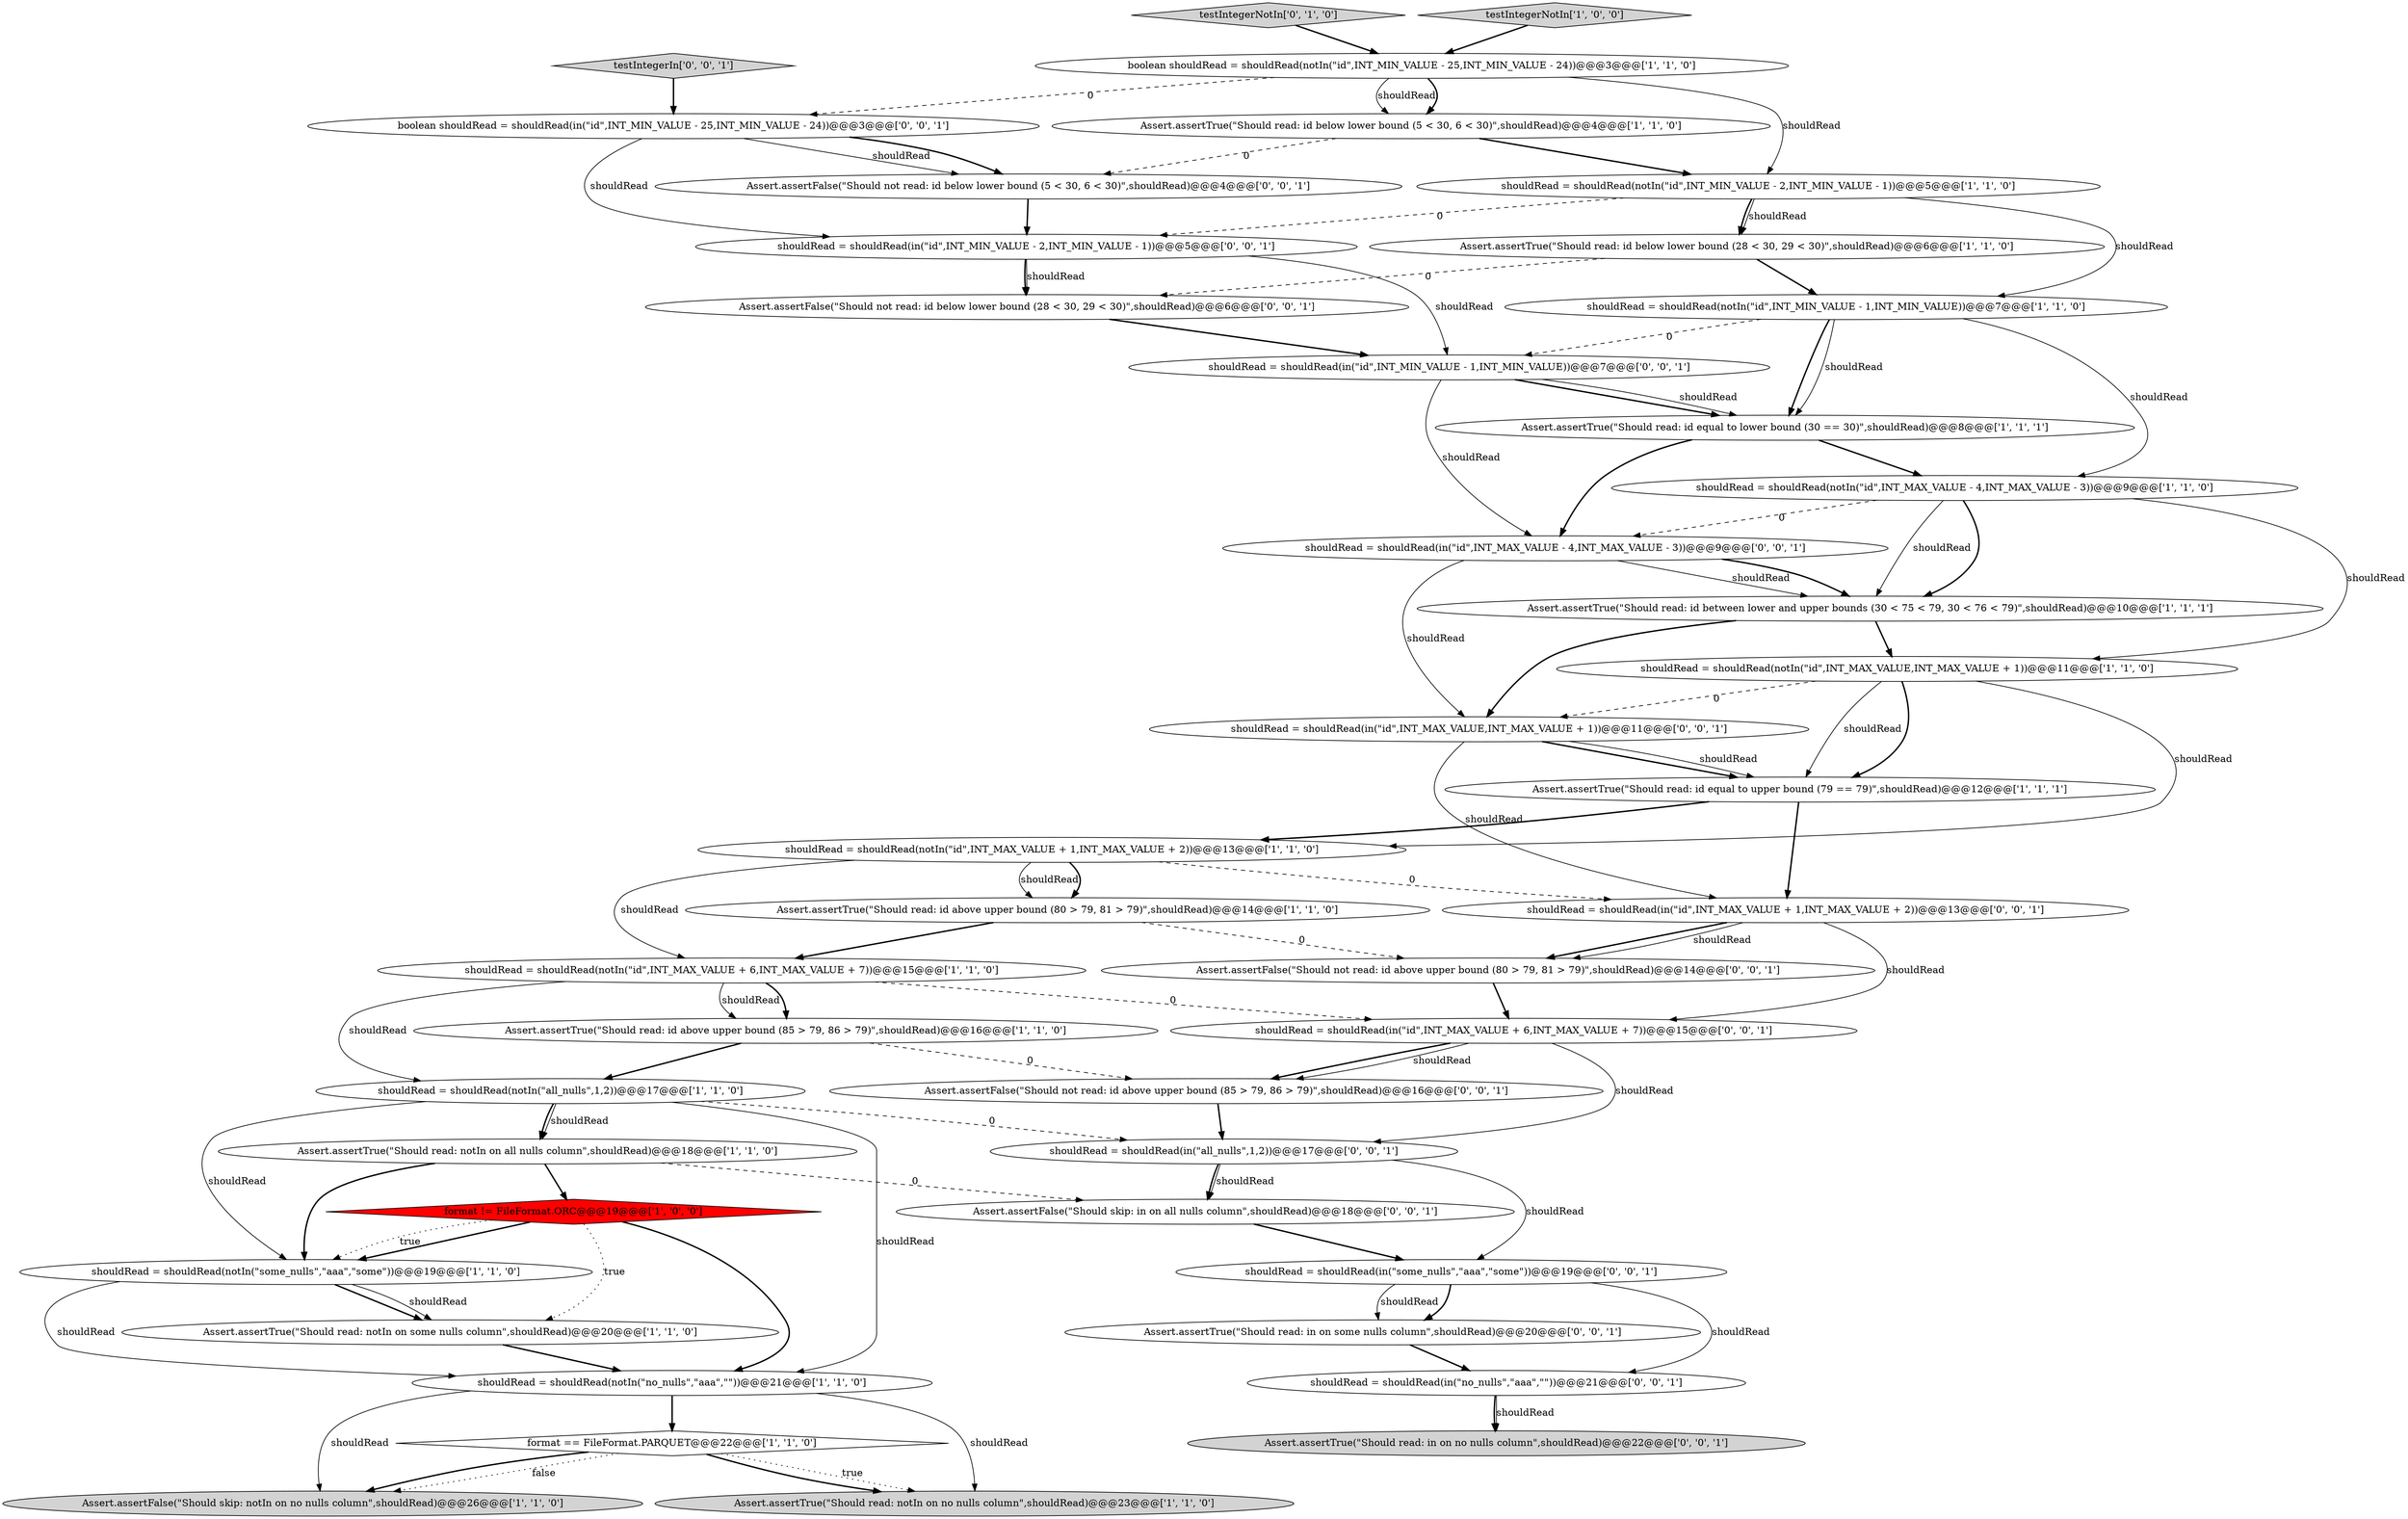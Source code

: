 digraph {
31 [style = filled, label = "shouldRead = shouldRead(in(\"id\",INT_MAX_VALUE - 4,INT_MAX_VALUE - 3))@@@9@@@['0', '0', '1']", fillcolor = white, shape = ellipse image = "AAA0AAABBB3BBB"];
34 [style = filled, label = "shouldRead = shouldRead(in(\"id\",INT_MIN_VALUE - 2,INT_MIN_VALUE - 1))@@@5@@@['0', '0', '1']", fillcolor = white, shape = ellipse image = "AAA0AAABBB3BBB"];
3 [style = filled, label = "shouldRead = shouldRead(notIn(\"no_nulls\",\"aaa\",\"\"))@@@21@@@['1', '1', '0']", fillcolor = white, shape = ellipse image = "AAA0AAABBB1BBB"];
19 [style = filled, label = "Assert.assertTrue(\"Should read: id between lower and upper bounds (30 < 75 < 79, 30 < 76 < 79)\",shouldRead)@@@10@@@['1', '1', '1']", fillcolor = white, shape = ellipse image = "AAA0AAABBB1BBB"];
41 [style = filled, label = "Assert.assertFalse(\"Should not read: id above upper bound (80 > 79, 81 > 79)\",shouldRead)@@@14@@@['0', '0', '1']", fillcolor = white, shape = ellipse image = "AAA0AAABBB3BBB"];
30 [style = filled, label = "boolean shouldRead = shouldRead(in(\"id\",INT_MIN_VALUE - 25,INT_MIN_VALUE - 24))@@@3@@@['0', '0', '1']", fillcolor = white, shape = ellipse image = "AAA0AAABBB3BBB"];
18 [style = filled, label = "shouldRead = shouldRead(notIn(\"id\",INT_MAX_VALUE + 1,INT_MAX_VALUE + 2))@@@13@@@['1', '1', '0']", fillcolor = white, shape = ellipse image = "AAA0AAABBB1BBB"];
36 [style = filled, label = "Assert.assertFalse(\"Should not read: id below lower bound (28 < 30, 29 < 30)\",shouldRead)@@@6@@@['0', '0', '1']", fillcolor = white, shape = ellipse image = "AAA0AAABBB3BBB"];
5 [style = filled, label = "shouldRead = shouldRead(notIn(\"id\",INT_MIN_VALUE - 1,INT_MIN_VALUE))@@@7@@@['1', '1', '0']", fillcolor = white, shape = ellipse image = "AAA0AAABBB1BBB"];
2 [style = filled, label = "boolean shouldRead = shouldRead(notIn(\"id\",INT_MIN_VALUE - 25,INT_MIN_VALUE - 24))@@@3@@@['1', '1', '0']", fillcolor = white, shape = ellipse image = "AAA0AAABBB1BBB"];
6 [style = filled, label = "Assert.assertTrue(\"Should read: id above upper bound (80 > 79, 81 > 79)\",shouldRead)@@@14@@@['1', '1', '0']", fillcolor = white, shape = ellipse image = "AAA0AAABBB1BBB"];
15 [style = filled, label = "shouldRead = shouldRead(notIn(\"all_nulls\",1,2))@@@17@@@['1', '1', '0']", fillcolor = white, shape = ellipse image = "AAA0AAABBB1BBB"];
21 [style = filled, label = "Assert.assertTrue(\"Should read: id equal to lower bound (30 == 30)\",shouldRead)@@@8@@@['1', '1', '1']", fillcolor = white, shape = ellipse image = "AAA0AAABBB1BBB"];
38 [style = filled, label = "Assert.assertFalse(\"Should skip: in on all nulls column\",shouldRead)@@@18@@@['0', '0', '1']", fillcolor = white, shape = ellipse image = "AAA0AAABBB3BBB"];
0 [style = filled, label = "Assert.assertTrue(\"Should read: id above upper bound (85 > 79, 86 > 79)\",shouldRead)@@@16@@@['1', '1', '0']", fillcolor = white, shape = ellipse image = "AAA0AAABBB1BBB"];
9 [style = filled, label = "shouldRead = shouldRead(notIn(\"id\",INT_MAX_VALUE + 6,INT_MAX_VALUE + 7))@@@15@@@['1', '1', '0']", fillcolor = white, shape = ellipse image = "AAA0AAABBB1BBB"];
25 [style = filled, label = "Assert.assertTrue(\"Should read: in on no nulls column\",shouldRead)@@@22@@@['0', '0', '1']", fillcolor = lightgray, shape = ellipse image = "AAA0AAABBB3BBB"];
33 [style = filled, label = "Assert.assertFalse(\"Should not read: id below lower bound (5 < 30, 6 < 30)\",shouldRead)@@@4@@@['0', '0', '1']", fillcolor = white, shape = ellipse image = "AAA0AAABBB3BBB"];
20 [style = filled, label = "shouldRead = shouldRead(notIn(\"id\",INT_MIN_VALUE - 2,INT_MIN_VALUE - 1))@@@5@@@['1', '1', '0']", fillcolor = white, shape = ellipse image = "AAA0AAABBB1BBB"];
11 [style = filled, label = "Assert.assertTrue(\"Should read: id below lower bound (5 < 30, 6 < 30)\",shouldRead)@@@4@@@['1', '1', '0']", fillcolor = white, shape = ellipse image = "AAA0AAABBB1BBB"];
14 [style = filled, label = "format == FileFormat.PARQUET@@@22@@@['1', '1', '0']", fillcolor = white, shape = diamond image = "AAA0AAABBB1BBB"];
16 [style = filled, label = "shouldRead = shouldRead(notIn(\"id\",INT_MAX_VALUE - 4,INT_MAX_VALUE - 3))@@@9@@@['1', '1', '0']", fillcolor = white, shape = ellipse image = "AAA0AAABBB1BBB"];
10 [style = filled, label = "Assert.assertTrue(\"Should read: notIn on no nulls column\",shouldRead)@@@23@@@['1', '1', '0']", fillcolor = lightgray, shape = ellipse image = "AAA0AAABBB1BBB"];
13 [style = filled, label = "shouldRead = shouldRead(notIn(\"some_nulls\",\"aaa\",\"some\"))@@@19@@@['1', '1', '0']", fillcolor = white, shape = ellipse image = "AAA0AAABBB1BBB"];
32 [style = filled, label = "testIntegerIn['0', '0', '1']", fillcolor = lightgray, shape = diamond image = "AAA0AAABBB3BBB"];
26 [style = filled, label = "shouldRead = shouldRead(in(\"id\",INT_MAX_VALUE + 1,INT_MAX_VALUE + 2))@@@13@@@['0', '0', '1']", fillcolor = white, shape = ellipse image = "AAA0AAABBB3BBB"];
40 [style = filled, label = "shouldRead = shouldRead(in(\"some_nulls\",\"aaa\",\"some\"))@@@19@@@['0', '0', '1']", fillcolor = white, shape = ellipse image = "AAA0AAABBB3BBB"];
28 [style = filled, label = "Assert.assertFalse(\"Should not read: id above upper bound (85 > 79, 86 > 79)\",shouldRead)@@@16@@@['0', '0', '1']", fillcolor = white, shape = ellipse image = "AAA0AAABBB3BBB"];
35 [style = filled, label = "Assert.assertTrue(\"Should read: in on some nulls column\",shouldRead)@@@20@@@['0', '0', '1']", fillcolor = white, shape = ellipse image = "AAA0AAABBB3BBB"];
23 [style = filled, label = "Assert.assertFalse(\"Should skip: notIn on no nulls column\",shouldRead)@@@26@@@['1', '1', '0']", fillcolor = lightgray, shape = ellipse image = "AAA0AAABBB1BBB"];
8 [style = filled, label = "Assert.assertTrue(\"Should read: notIn on all nulls column\",shouldRead)@@@18@@@['1', '1', '0']", fillcolor = white, shape = ellipse image = "AAA0AAABBB1BBB"];
4 [style = filled, label = "Assert.assertTrue(\"Should read: id below lower bound (28 < 30, 29 < 30)\",shouldRead)@@@6@@@['1', '1', '0']", fillcolor = white, shape = ellipse image = "AAA0AAABBB1BBB"];
12 [style = filled, label = "format != FileFormat.ORC@@@19@@@['1', '0', '0']", fillcolor = red, shape = diamond image = "AAA1AAABBB1BBB"];
39 [style = filled, label = "shouldRead = shouldRead(in(\"no_nulls\",\"aaa\",\"\"))@@@21@@@['0', '0', '1']", fillcolor = white, shape = ellipse image = "AAA0AAABBB3BBB"];
7 [style = filled, label = "shouldRead = shouldRead(notIn(\"id\",INT_MAX_VALUE,INT_MAX_VALUE + 1))@@@11@@@['1', '1', '0']", fillcolor = white, shape = ellipse image = "AAA0AAABBB1BBB"];
37 [style = filled, label = "shouldRead = shouldRead(in(\"id\",INT_MIN_VALUE - 1,INT_MIN_VALUE))@@@7@@@['0', '0', '1']", fillcolor = white, shape = ellipse image = "AAA0AAABBB3BBB"];
27 [style = filled, label = "shouldRead = shouldRead(in(\"id\",INT_MAX_VALUE + 6,INT_MAX_VALUE + 7))@@@15@@@['0', '0', '1']", fillcolor = white, shape = ellipse image = "AAA0AAABBB3BBB"];
42 [style = filled, label = "shouldRead = shouldRead(in(\"all_nulls\",1,2))@@@17@@@['0', '0', '1']", fillcolor = white, shape = ellipse image = "AAA0AAABBB3BBB"];
24 [style = filled, label = "testIntegerNotIn['0', '1', '0']", fillcolor = lightgray, shape = diamond image = "AAA0AAABBB2BBB"];
1 [style = filled, label = "testIntegerNotIn['1', '0', '0']", fillcolor = lightgray, shape = diamond image = "AAA0AAABBB1BBB"];
22 [style = filled, label = "Assert.assertTrue(\"Should read: notIn on some nulls column\",shouldRead)@@@20@@@['1', '1', '0']", fillcolor = white, shape = ellipse image = "AAA0AAABBB1BBB"];
29 [style = filled, label = "shouldRead = shouldRead(in(\"id\",INT_MAX_VALUE,INT_MAX_VALUE + 1))@@@11@@@['0', '0', '1']", fillcolor = white, shape = ellipse image = "AAA0AAABBB3BBB"];
17 [style = filled, label = "Assert.assertTrue(\"Should read: id equal to upper bound (79 == 79)\",shouldRead)@@@12@@@['1', '1', '1']", fillcolor = white, shape = ellipse image = "AAA0AAABBB1BBB"];
30->33 [style = solid, label="shouldRead"];
16->31 [style = dashed, label="0"];
20->5 [style = solid, label="shouldRead"];
11->33 [style = dashed, label="0"];
27->28 [style = bold, label=""];
9->27 [style = dashed, label="0"];
34->37 [style = solid, label="shouldRead"];
27->42 [style = solid, label="shouldRead"];
15->3 [style = solid, label="shouldRead"];
0->15 [style = bold, label=""];
7->18 [style = solid, label="shouldRead"];
21->31 [style = bold, label=""];
4->36 [style = dashed, label="0"];
6->41 [style = dashed, label="0"];
5->16 [style = solid, label="shouldRead"];
9->15 [style = solid, label="shouldRead"];
21->16 [style = bold, label=""];
13->22 [style = bold, label=""];
28->42 [style = bold, label=""];
7->17 [style = solid, label="shouldRead"];
26->27 [style = solid, label="shouldRead"];
37->21 [style = bold, label=""];
14->10 [style = bold, label=""];
31->19 [style = solid, label="shouldRead"];
16->19 [style = bold, label=""];
0->28 [style = dashed, label="0"];
2->30 [style = dashed, label="0"];
18->6 [style = solid, label="shouldRead"];
3->23 [style = solid, label="shouldRead"];
37->31 [style = solid, label="shouldRead"];
5->21 [style = bold, label=""];
12->22 [style = dotted, label="true"];
20->34 [style = dashed, label="0"];
8->38 [style = dashed, label="0"];
34->36 [style = bold, label=""];
36->37 [style = bold, label=""];
39->25 [style = bold, label=""];
5->21 [style = solid, label="shouldRead"];
42->38 [style = bold, label=""];
13->3 [style = solid, label="shouldRead"];
5->37 [style = dashed, label="0"];
2->20 [style = solid, label="shouldRead"];
29->17 [style = bold, label=""];
7->17 [style = bold, label=""];
41->27 [style = bold, label=""];
40->35 [style = bold, label=""];
30->33 [style = bold, label=""];
18->9 [style = solid, label="shouldRead"];
29->17 [style = solid, label="shouldRead"];
16->7 [style = solid, label="shouldRead"];
19->29 [style = bold, label=""];
35->39 [style = bold, label=""];
2->11 [style = solid, label="shouldRead"];
32->30 [style = bold, label=""];
14->23 [style = dotted, label="false"];
40->35 [style = solid, label="shouldRead"];
30->34 [style = solid, label="shouldRead"];
12->13 [style = bold, label=""];
26->41 [style = bold, label=""];
9->0 [style = solid, label="shouldRead"];
12->13 [style = dotted, label="true"];
16->19 [style = solid, label="shouldRead"];
14->23 [style = bold, label=""];
18->6 [style = bold, label=""];
1->2 [style = bold, label=""];
12->3 [style = bold, label=""];
39->25 [style = solid, label="shouldRead"];
34->36 [style = solid, label="shouldRead"];
38->40 [style = bold, label=""];
4->5 [style = bold, label=""];
2->11 [style = bold, label=""];
8->12 [style = bold, label=""];
15->8 [style = bold, label=""];
31->19 [style = bold, label=""];
8->13 [style = bold, label=""];
20->4 [style = solid, label="shouldRead"];
11->20 [style = bold, label=""];
17->26 [style = bold, label=""];
9->0 [style = bold, label=""];
29->26 [style = solid, label="shouldRead"];
24->2 [style = bold, label=""];
42->40 [style = solid, label="shouldRead"];
3->14 [style = bold, label=""];
26->41 [style = solid, label="shouldRead"];
37->21 [style = solid, label="shouldRead"];
14->10 [style = dotted, label="true"];
3->10 [style = solid, label="shouldRead"];
20->4 [style = bold, label=""];
15->42 [style = dashed, label="0"];
22->3 [style = bold, label=""];
13->22 [style = solid, label="shouldRead"];
40->39 [style = solid, label="shouldRead"];
15->13 [style = solid, label="shouldRead"];
31->29 [style = solid, label="shouldRead"];
7->29 [style = dashed, label="0"];
6->9 [style = bold, label=""];
42->38 [style = solid, label="shouldRead"];
33->34 [style = bold, label=""];
19->7 [style = bold, label=""];
15->8 [style = solid, label="shouldRead"];
17->18 [style = bold, label=""];
18->26 [style = dashed, label="0"];
27->28 [style = solid, label="shouldRead"];
}

